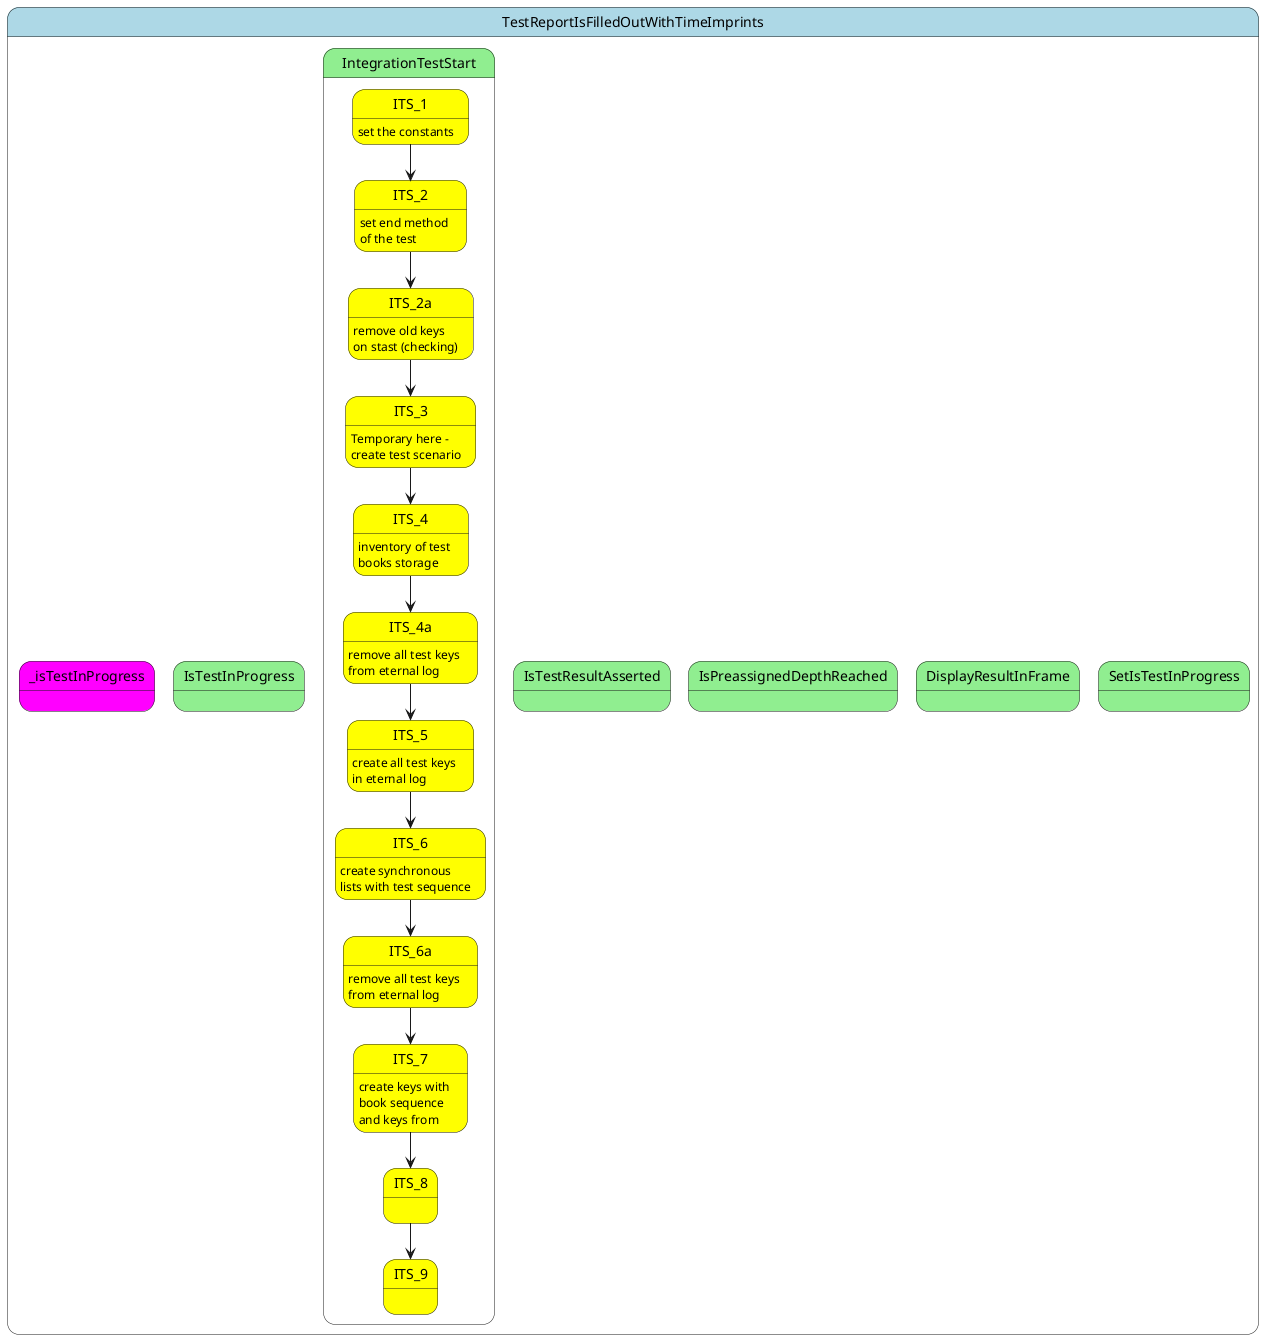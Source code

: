 @startuml



state "TestReportIsFilledOutWithTimeImprints" as _test #lightblue {
    state _isTestInProgress #magenta

    state IsTestInProgress #lightgreen {
    }
    state IntegrationTestStart #lightgreen {
        state ITS_1 #yellow
        ITS_1 : set the constants
        state ITS_2 #yellow
        ITS_2 : set end method \nof the test
        state ITS_2a #yellow
        ITS_2a : remove old keys \non stast (checking)
        state ITS_3 #yellow
        ITS_3 : Temporary here - \ncreate test scenario
        state ITS_4 #yellow
        ITS_4 : inventory of test \nbooks storage
        state ITS_4a #yellow
        ITS_4a :  remove all test keys \nfrom eternal log
        state ITS_5 #yellow
        ITS_5 :  create all test keys \nin eternal log
        state ITS_6 #yellow
        ITS_6 : create synchronous \nlists with test sequence
        state ITS_6a #yellow
        ITS_6a :  remove all test keys \nfrom eternal log
        state ITS_7 #yellow
        ITS_7 : create keys with \nbook sequence \nand keys from
        state ITS_8 #yellow
        ITS_8 :
        state ITS_9 #yellow
        ITS_9 :
        ITS_1 -down-> ITS_2
        ITS_2 -down-> ITS_2a
        ITS_2a -down-> ITS_3
        ITS_3 -down-> ITS_4
        ITS_4 -down-> ITS_4a
        ITS_4a -down-> ITS_5
        ITS_5 -down-> ITS_6
        ITS_6 -down-> ITS_6a
        ITS_6a -down-> ITS_7
        ITS_7 -down-> ITS_8
        ITS_8 -down-> ITS_9
    }
    state IsTestResultAsserted #lightgreen {
    }
    state IsPreassignedDepthReached #lightgreen {
    }

    state DisplayResultInFrame #lightgreen {
    }
    state SetIsTestInProgress #lightgreen {
    }
}

@enduml
